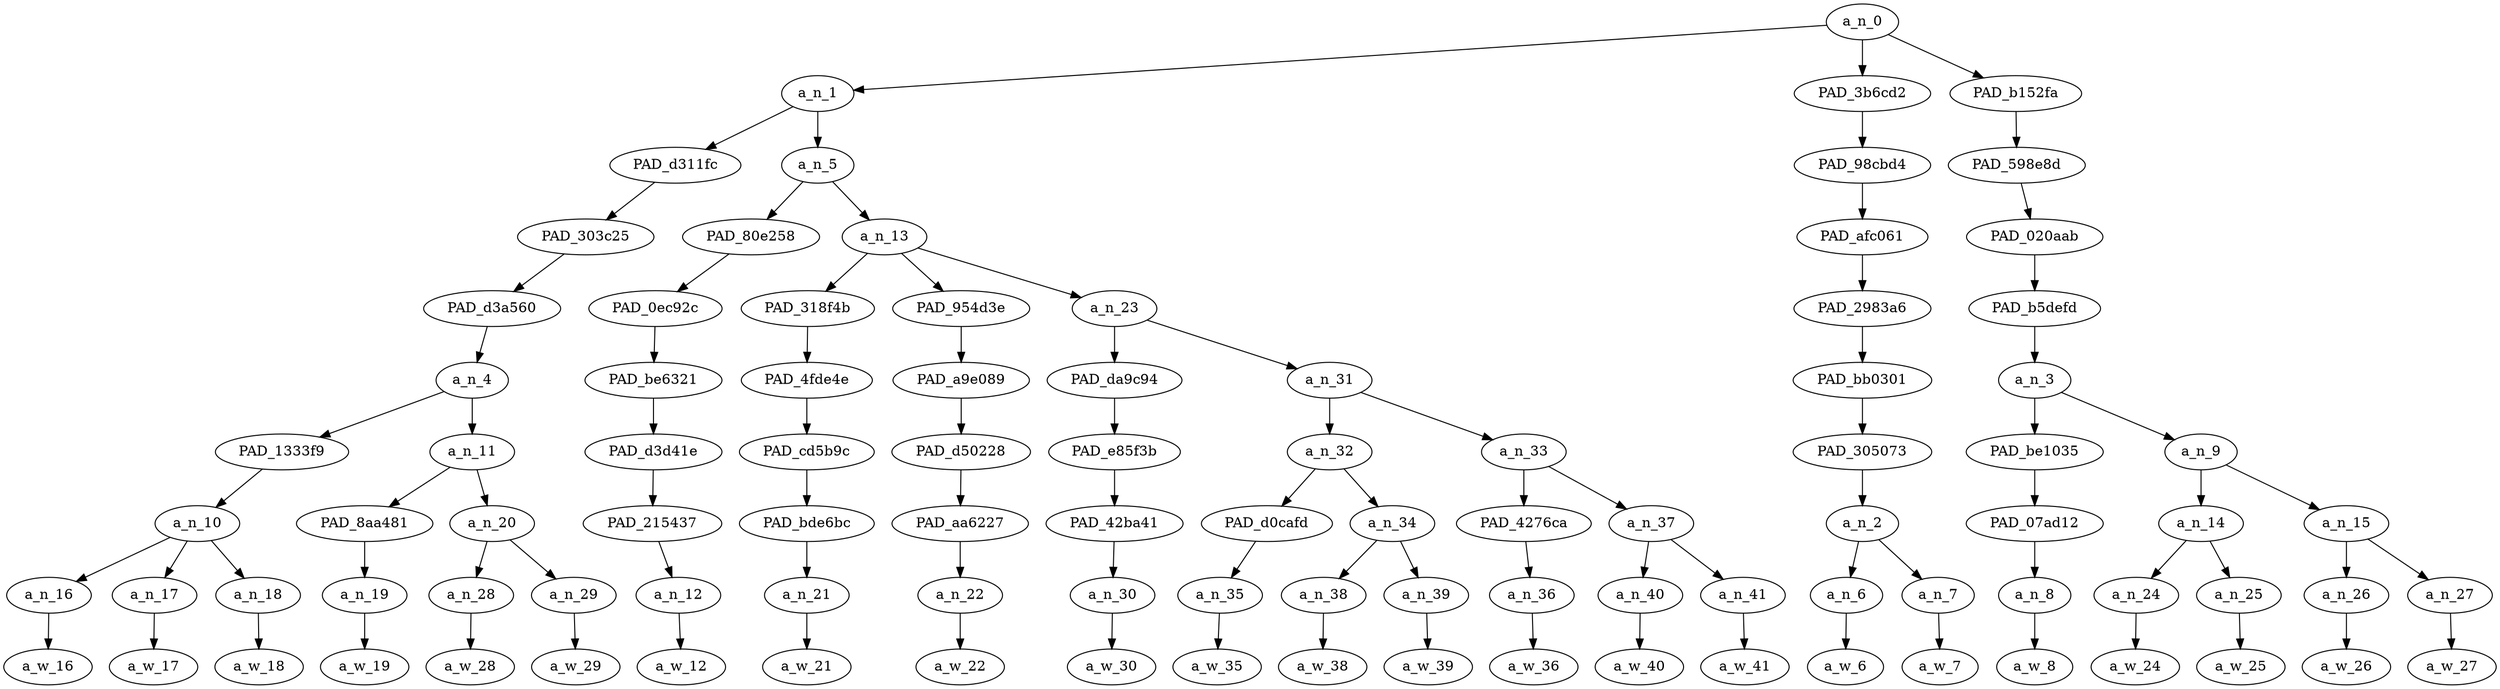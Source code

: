 strict digraph "" {
	a_n_0	[div_dir=-1,
		index=0,
		level=9,
		pos="13.527777777777779,9!",
		text_span="[0, 1, 2, 3, 4, 5, 6, 7, 8, 9, 10, 11, 12, 13, 14, 15, 16, 17, 18, 19, 20, 21, 22]",
		value=0.99999998];
	a_n_1	[div_dir=1,
		index=0,
		level=8,
		pos="4.833333333333334,8!",
		text_span="[0, 1, 2, 3, 4, 5, 6, 7, 8, 9, 10, 11, 12, 13, 14, 15]",
		value=0.59826432];
	a_n_0 -> a_n_1;
	PAD_3b6cd2	[div_dir=-1,
		index=1,
		level=8,
		pos="16.5,8!",
		text_span="[16, 17]",
		value=0.03507574];
	a_n_0 -> PAD_3b6cd2;
	PAD_b152fa	[div_dir=-1,
		index=2,
		level=8,
		pos="19.25,8!",
		text_span="[18, 19, 20, 21, 22]",
		value=0.36655942];
	a_n_0 -> PAD_b152fa;
	PAD_d311fc	[div_dir=1,
		index=0,
		level=7,
		pos="2.375,7!",
		text_span="[0, 1, 2, 3, 4, 5]",
		value=0.23821254];
	a_n_1 -> PAD_d311fc;
	a_n_5	[div_dir=-1,
		index=1,
		level=7,
		pos="7.291666666666667,7!",
		text_span="[6, 7, 8, 9, 10, 11, 12, 13, 14, 15]",
		value=0.35994434];
	a_n_1 -> a_n_5;
	PAD_303c25	[div_dir=1,
		index=0,
		level=6,
		pos="2.375,6!",
		text_span="[0, 1, 2, 3, 4, 5]",
		value=0.23821254];
	PAD_d311fc -> PAD_303c25;
	PAD_d3a560	[div_dir=1,
		index=0,
		level=5,
		pos="2.375,5!",
		text_span="[0, 1, 2, 3, 4, 5]",
		value=0.23821254];
	PAD_303c25 -> PAD_d3a560;
	a_n_4	[div_dir=1,
		index=0,
		level=4,
		pos="2.375,4!",
		text_span="[0, 1, 2, 3, 4, 5]",
		value=0.23821254];
	PAD_d3a560 -> a_n_4;
	PAD_1333f9	[div_dir=1,
		index=0,
		level=3,
		pos="1.0,3!",
		text_span="[0, 1, 2]",
		value=0.16442522];
	a_n_4 -> PAD_1333f9;
	a_n_11	[div_dir=-1,
		index=1,
		level=3,
		pos="3.75,3!",
		text_span="[3, 4, 5]",
		value=0.07357609];
	a_n_4 -> a_n_11;
	a_n_10	[div_dir=1,
		index=0,
		level=2,
		pos="1.0,2!",
		text_span="[0, 1, 2]",
		value=0.16442522];
	PAD_1333f9 -> a_n_10;
	a_n_16	[div_dir=1,
		index=0,
		level=1,
		pos="0.0,1!",
		text_span="[0]",
		value=0.04353706];
	a_n_10 -> a_n_16;
	a_n_17	[div_dir=1,
		index=1,
		level=1,
		pos="1.0,1!",
		text_span="[1]",
		value=0.06029940];
	a_n_10 -> a_n_17;
	a_n_18	[div_dir=1,
		index=2,
		level=1,
		pos="2.0,1!",
		text_span="[2]",
		value=0.05981266];
	a_n_10 -> a_n_18;
	a_w_16	[div_dir=0,
		index=0,
		level=0,
		pos="0,0!",
		text_span="[0]",
		value="<user>"];
	a_n_16 -> a_w_16;
	a_w_17	[div_dir=0,
		index=1,
		level=0,
		pos="1,0!",
		text_span="[1]",
		value="<user>1"];
	a_n_17 -> a_w_17;
	a_w_18	[div_dir=0,
		index=2,
		level=0,
		pos="2,0!",
		text_span="[2]",
		value="<user>2"];
	a_n_18 -> a_w_18;
	PAD_8aa481	[div_dir=1,
		index=1,
		level=2,
		pos="3.0,2!",
		text_span="[3]",
		value=0.04332785];
	a_n_11 -> PAD_8aa481;
	a_n_20	[div_dir=-1,
		index=2,
		level=2,
		pos="4.5,2!",
		text_span="[4, 5]",
		value=0.03024185];
	a_n_11 -> a_n_20;
	a_n_19	[div_dir=1,
		index=3,
		level=1,
		pos="3.0,1!",
		text_span="[3]",
		value=0.04332785];
	PAD_8aa481 -> a_n_19;
	a_w_19	[div_dir=0,
		index=3,
		level=0,
		pos="3,0!",
		text_span="[3]",
		value=lol];
	a_n_19 -> a_w_19;
	a_n_28	[div_dir=-1,
		index=4,
		level=1,
		pos="4.0,1!",
		text_span="[4]",
		value=0.01537335];
	a_n_20 -> a_n_28;
	a_n_29	[div_dir=1,
		index=5,
		level=1,
		pos="5.0,1!",
		text_span="[5]",
		value=0.01485790];
	a_n_20 -> a_n_29;
	a_w_28	[div_dir=0,
		index=4,
		level=0,
		pos="4,0!",
		text_span="[4]",
		value=no];
	a_n_28 -> a_w_28;
	a_w_29	[div_dir=0,
		index=5,
		level=0,
		pos="5,0!",
		text_span="[5]",
		value=one];
	a_n_29 -> a_w_29;
	PAD_80e258	[div_dir=-1,
		index=1,
		level=6,
		pos="6.0,6!",
		text_span="[6]",
		value=0.01516569];
	a_n_5 -> PAD_80e258;
	a_n_13	[div_dir=1,
		index=2,
		level=6,
		pos="8.583333333333334,6!",
		text_span="[7, 8, 9, 10, 11, 12, 13, 14, 15]",
		value=0.34477632];
	a_n_5 -> a_n_13;
	PAD_0ec92c	[div_dir=-1,
		index=1,
		level=5,
		pos="6.0,5!",
		text_span="[6]",
		value=0.01516569];
	PAD_80e258 -> PAD_0ec92c;
	PAD_be6321	[div_dir=-1,
		index=1,
		level=4,
		pos="6.0,4!",
		text_span="[6]",
		value=0.01516569];
	PAD_0ec92c -> PAD_be6321;
	PAD_d3d41e	[div_dir=-1,
		index=2,
		level=3,
		pos="6.0,3!",
		text_span="[6]",
		value=0.01516569];
	PAD_be6321 -> PAD_d3d41e;
	PAD_215437	[div_dir=-1,
		index=3,
		level=2,
		pos="6.0,2!",
		text_span="[6]",
		value=0.01516569];
	PAD_d3d41e -> PAD_215437;
	a_n_12	[div_dir=-1,
		index=6,
		level=1,
		pos="6.0,1!",
		text_span="[6]",
		value=0.01516569];
	PAD_215437 -> a_n_12;
	a_w_12	[div_dir=0,
		index=6,
		level=0,
		pos="6,0!",
		text_span="[6]",
		value=is];
	a_n_12 -> a_w_12;
	PAD_318f4b	[div_dir=1,
		index=2,
		level=5,
		pos="7.0,5!",
		text_span="[7]",
		value=0.02366975];
	a_n_13 -> PAD_318f4b;
	PAD_954d3e	[div_dir=-1,
		index=3,
		level=5,
		pos="8.0,5!",
		text_span="[8]",
		value=0.11477444];
	a_n_13 -> PAD_954d3e;
	a_n_23	[div_dir=-1,
		index=4,
		level=5,
		pos="10.75,5!",
		text_span="[9, 10, 11, 12, 13, 14, 15]",
		value=0.20632212];
	a_n_13 -> a_n_23;
	PAD_4fde4e	[div_dir=1,
		index=2,
		level=4,
		pos="7.0,4!",
		text_span="[7]",
		value=0.02366975];
	PAD_318f4b -> PAD_4fde4e;
	PAD_cd5b9c	[div_dir=1,
		index=3,
		level=3,
		pos="7.0,3!",
		text_span="[7]",
		value=0.02366975];
	PAD_4fde4e -> PAD_cd5b9c;
	PAD_bde6bc	[div_dir=1,
		index=4,
		level=2,
		pos="7.0,2!",
		text_span="[7]",
		value=0.02366975];
	PAD_cd5b9c -> PAD_bde6bc;
	a_n_21	[div_dir=1,
		index=7,
		level=1,
		pos="7.0,1!",
		text_span="[7]",
		value=0.02366975];
	PAD_bde6bc -> a_n_21;
	a_w_21	[div_dir=0,
		index=7,
		level=0,
		pos="7,0!",
		text_span="[7]",
		value=supporting];
	a_n_21 -> a_w_21;
	PAD_a9e089	[div_dir=-1,
		index=3,
		level=4,
		pos="8.0,4!",
		text_span="[8]",
		value=0.11477444];
	PAD_954d3e -> PAD_a9e089;
	PAD_d50228	[div_dir=-1,
		index=4,
		level=3,
		pos="8.0,3!",
		text_span="[8]",
		value=0.11477444];
	PAD_a9e089 -> PAD_d50228;
	PAD_aa6227	[div_dir=-1,
		index=5,
		level=2,
		pos="8.0,2!",
		text_span="[8]",
		value=0.11477444];
	PAD_d50228 -> PAD_aa6227;
	a_n_22	[div_dir=-1,
		index=8,
		level=1,
		pos="8.0,1!",
		text_span="[8]",
		value=0.11477444];
	PAD_aa6227 -> a_n_22;
	a_w_22	[div_dir=0,
		index=8,
		level=0,
		pos="8,0!",
		text_span="[8]",
		value=bhikharistan];
	a_n_22 -> a_w_22;
	PAD_da9c94	[div_dir=1,
		index=4,
		level=4,
		pos="9.0,4!",
		text_span="[9]",
		value=0.02176506];
	a_n_23 -> PAD_da9c94;
	a_n_31	[div_dir=-1,
		index=5,
		level=4,
		pos="12.5,4!",
		text_span="[10, 11, 12, 13, 14, 15]",
		value=0.18453913];
	a_n_23 -> a_n_31;
	PAD_e85f3b	[div_dir=1,
		index=5,
		level=3,
		pos="9.0,3!",
		text_span="[9]",
		value=0.02176506];
	PAD_da9c94 -> PAD_e85f3b;
	PAD_42ba41	[div_dir=1,
		index=6,
		level=2,
		pos="9.0,2!",
		text_span="[9]",
		value=0.02176506];
	PAD_e85f3b -> PAD_42ba41;
	a_n_30	[div_dir=1,
		index=9,
		level=1,
		pos="9.0,1!",
		text_span="[9]",
		value=0.02176506];
	PAD_42ba41 -> a_n_30;
	a_w_30	[div_dir=0,
		index=9,
		level=0,
		pos="9,0!",
		text_span="[9]",
		value=except];
	a_n_30 -> a_w_30;
	a_n_32	[div_dir=-1,
		index=6,
		level=3,
		pos="11.25,3!",
		text_span="[10, 11, 12]",
		value=0.10490584];
	a_n_31 -> a_n_32;
	a_n_33	[div_dir=1,
		index=7,
		level=3,
		pos="13.75,3!",
		text_span="[13, 14, 15]",
		value=0.07960655];
	a_n_31 -> a_n_33;
	PAD_d0cafd	[div_dir=1,
		index=8,
		level=2,
		pos="12.0,2!",
		text_span="[12]",
		value=0.02728756];
	a_n_32 -> PAD_d0cafd;
	a_n_34	[div_dir=-1,
		index=7,
		level=2,
		pos="10.5,2!",
		text_span="[10, 11]",
		value=0.07757490];
	a_n_32 -> a_n_34;
	a_n_35	[div_dir=1,
		index=12,
		level=1,
		pos="12.0,1!",
		text_span="[12]",
		value=0.02728756];
	PAD_d0cafd -> a_n_35;
	a_w_35	[div_dir=0,
		index=12,
		level=0,
		pos="12,0!",
		text_span="[12]",
		value=countries];
	a_n_35 -> a_w_35;
	a_n_38	[div_dir=-1,
		index=10,
		level=1,
		pos="10.0,1!",
		text_span="[10]",
		value=0.02813297];
	a_n_34 -> a_n_38;
	a_n_39	[div_dir=-1,
		index=11,
		level=1,
		pos="11.0,1!",
		text_span="[11]",
		value=0.04930565];
	a_n_34 -> a_n_39;
	a_w_38	[div_dir=0,
		index=10,
		level=0,
		pos="10,0!",
		text_span="[10]",
		value=pro];
	a_n_38 -> a_w_38;
	a_w_39	[div_dir=0,
		index=11,
		level=0,
		pos="11,0!",
		text_span="[11]",
		value=muslim];
	a_n_39 -> a_w_39;
	PAD_4276ca	[div_dir=-1,
		index=9,
		level=2,
		pos="13.0,2!",
		text_span="[13]",
		value=0.01619327];
	a_n_33 -> PAD_4276ca;
	a_n_37	[div_dir=1,
		index=10,
		level=2,
		pos="14.5,2!",
		text_span="[14, 15]",
		value=0.06340777];
	a_n_33 -> a_n_37;
	a_n_36	[div_dir=-1,
		index=13,
		level=1,
		pos="13.0,1!",
		text_span="[13]",
		value=0.01619327];
	PAD_4276ca -> a_n_36;
	a_w_36	[div_dir=0,
		index=13,
		level=0,
		pos="13,0!",
		text_span="[13]",
		value=like];
	a_n_36 -> a_w_36;
	a_n_40	[div_dir=1,
		index=14,
		level=1,
		pos="14.0,1!",
		text_span="[14]",
		value=0.03070139];
	a_n_37 -> a_n_40;
	a_n_41	[div_dir=1,
		index=15,
		level=1,
		pos="15.0,1!",
		text_span="[15]",
		value=0.03265573];
	a_n_37 -> a_n_41;
	a_w_40	[div_dir=0,
		index=14,
		level=0,
		pos="14,0!",
		text_span="[14]",
		value=turkey];
	a_n_40 -> a_w_40;
	a_w_41	[div_dir=0,
		index=15,
		level=0,
		pos="15,0!",
		text_span="[15]",
		value=malaysia];
	a_n_41 -> a_w_41;
	PAD_98cbd4	[div_dir=-1,
		index=2,
		level=7,
		pos="16.5,7!",
		text_span="[16, 17]",
		value=0.03507574];
	PAD_3b6cd2 -> PAD_98cbd4;
	PAD_afc061	[div_dir=-1,
		index=3,
		level=6,
		pos="16.5,6!",
		text_span="[16, 17]",
		value=0.03507574];
	PAD_98cbd4 -> PAD_afc061;
	PAD_2983a6	[div_dir=-1,
		index=5,
		level=5,
		pos="16.5,5!",
		text_span="[16, 17]",
		value=0.03507574];
	PAD_afc061 -> PAD_2983a6;
	PAD_bb0301	[div_dir=-1,
		index=6,
		level=4,
		pos="16.5,4!",
		text_span="[16, 17]",
		value=0.03507574];
	PAD_2983a6 -> PAD_bb0301;
	PAD_305073	[div_dir=-1,
		index=8,
		level=3,
		pos="16.5,3!",
		text_span="[16, 17]",
		value=0.03507574];
	PAD_bb0301 -> PAD_305073;
	a_n_2	[div_dir=-1,
		index=11,
		level=2,
		pos="16.5,2!",
		text_span="[16, 17]",
		value=0.03507574];
	PAD_305073 -> a_n_2;
	a_n_6	[div_dir=-1,
		index=16,
		level=1,
		pos="16.0,1!",
		text_span="[16]",
		value=0.01802581];
	a_n_2 -> a_n_6;
	a_n_7	[div_dir=-1,
		index=17,
		level=1,
		pos="17.0,1!",
		text_span="[17]",
		value=0.01700925];
	a_n_2 -> a_n_7;
	a_w_6	[div_dir=0,
		index=16,
		level=0,
		pos="16,0!",
		text_span="[16]",
		value=no1];
	a_n_6 -> a_w_6;
	a_w_7	[div_dir=0,
		index=17,
		level=0,
		pos="17,0!",
		text_span="[17]",
		value=one1];
	a_n_7 -> a_w_7;
	PAD_598e8d	[div_dir=-1,
		index=3,
		level=7,
		pos="19.25,7!",
		text_span="[18, 19, 20, 21, 22]",
		value=0.36655942];
	PAD_b152fa -> PAD_598e8d;
	PAD_020aab	[div_dir=-1,
		index=4,
		level=6,
		pos="19.25,6!",
		text_span="[18, 19, 20, 21, 22]",
		value=0.36655942];
	PAD_598e8d -> PAD_020aab;
	PAD_b5defd	[div_dir=-1,
		index=6,
		level=5,
		pos="19.25,5!",
		text_span="[18, 19, 20, 21, 22]",
		value=0.36655942];
	PAD_020aab -> PAD_b5defd;
	a_n_3	[div_dir=-1,
		index=7,
		level=4,
		pos="19.25,4!",
		text_span="[18, 19, 20, 21, 22]",
		value=0.36655942];
	PAD_b5defd -> a_n_3;
	PAD_be1035	[div_dir=1,
		index=9,
		level=3,
		pos="18.0,3!",
		text_span="[18]",
		value=0.02068840];
	a_n_3 -> PAD_be1035;
	a_n_9	[div_dir=-1,
		index=10,
		level=3,
		pos="20.5,3!",
		text_span="[19, 20, 21, 22]",
		value=0.34550519];
	a_n_3 -> a_n_9;
	PAD_07ad12	[div_dir=1,
		index=12,
		level=2,
		pos="18.0,2!",
		text_span="[18]",
		value=0.02068840];
	PAD_be1035 -> PAD_07ad12;
	a_n_8	[div_dir=1,
		index=18,
		level=1,
		pos="18.0,1!",
		text_span="[18]",
		value=0.02068840];
	PAD_07ad12 -> a_n_8;
	a_w_8	[div_dir=0,
		index=18,
		level=0,
		pos="18,0!",
		text_span="[18]",
		value=gives];
	a_n_8 -> a_w_8;
	a_n_14	[div_dir=-1,
		index=13,
		level=2,
		pos="19.5,2!",
		text_span="[19, 20]",
		value=0.06754565];
	a_n_9 -> a_n_14;
	a_n_15	[div_dir=-1,
		index=14,
		level=2,
		pos="21.5,2!",
		text_span="[21, 22]",
		value=0.27753695];
	a_n_9 -> a_n_15;
	a_n_24	[div_dir=-1,
		index=19,
		level=1,
		pos="19.0,1!",
		text_span="[19]",
		value=0.02983568];
	a_n_14 -> a_n_24;
	a_n_25	[div_dir=-1,
		index=20,
		level=1,
		pos="20.0,1!",
		text_span="[20]",
		value=0.03746308];
	a_n_14 -> a_n_25;
	a_w_24	[div_dir=0,
		index=19,
		level=0,
		pos="19,0!",
		text_span="[19]",
		value=a];
	a_n_24 -> a_w_24;
	a_w_25	[div_dir=0,
		index=20,
		level=0,
		pos="20,0!",
		text_span="[20]",
		value=fuck];
	a_n_25 -> a_w_25;
	a_n_26	[div_dir=1,
		index=21,
		level=1,
		pos="21.0,1!",
		text_span="[21]",
		value=0.03844208];
	a_n_15 -> a_n_26;
	a_n_27	[div_dir=-1,
		index=22,
		level=1,
		pos="22.0,1!",
		text_span="[22]",
		value=0.23875145];
	a_n_15 -> a_n_27;
	a_w_26	[div_dir=0,
		index=21,
		level=0,
		pos="21,0!",
		text_span="[21]",
		value=about];
	a_n_26 -> a_w_26;
	a_w_27	[div_dir=0,
		index=22,
		level=0,
		pos="22,0!",
		text_span="[22]",
		value=porkistan];
	a_n_27 -> a_w_27;
}
